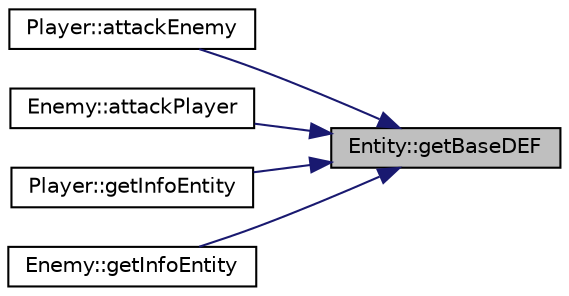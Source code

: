 digraph "Entity::getBaseDEF"
{
 // INTERACTIVE_SVG=YES
 // LATEX_PDF_SIZE
  edge [fontname="Helvetica",fontsize="10",labelfontname="Helvetica",labelfontsize="10"];
  node [fontname="Helvetica",fontsize="10",shape=record];
  rankdir="RL";
  Node1 [label="Entity::getBaseDEF",height=0.2,width=0.4,color="black", fillcolor="grey75", style="filled", fontcolor="black",tooltip="Gets Entity's Base Defense."];
  Node1 -> Node2 [dir="back",color="midnightblue",fontsize="10",style="solid",fontname="Helvetica"];
  Node2 [label="Player::attackEnemy",height=0.2,width=0.4,color="black", fillcolor="white", style="filled",URL="$class_player.html#ae30e579efad256523585a947932bcf7f",tooltip="Attack an Enemy."];
  Node1 -> Node3 [dir="back",color="midnightblue",fontsize="10",style="solid",fontname="Helvetica"];
  Node3 [label="Enemy::attackPlayer",height=0.2,width=0.4,color="black", fillcolor="white", style="filled",URL="$class_enemy.html#a558ca434ca4938c167580db520d2a7d1",tooltip="Attack Player without taking Damage from it."];
  Node1 -> Node4 [dir="back",color="midnightblue",fontsize="10",style="solid",fontname="Helvetica"];
  Node4 [label="Player::getInfoEntity",height=0.2,width=0.4,color="black", fillcolor="white", style="filled",URL="$class_player.html#a8eb7206d12e28c347a785530ab1ecf71",tooltip="Writes out the Player's info to an output."];
  Node1 -> Node5 [dir="back",color="midnightblue",fontsize="10",style="solid",fontname="Helvetica"];
  Node5 [label="Enemy::getInfoEntity",height=0.2,width=0.4,color="black", fillcolor="white", style="filled",URL="$class_enemy.html#a5e801697dc4608bc549ad08f3c584127",tooltip="Displays the info of an Enemy, dynamically controlable with an InfoPreset."];
}
